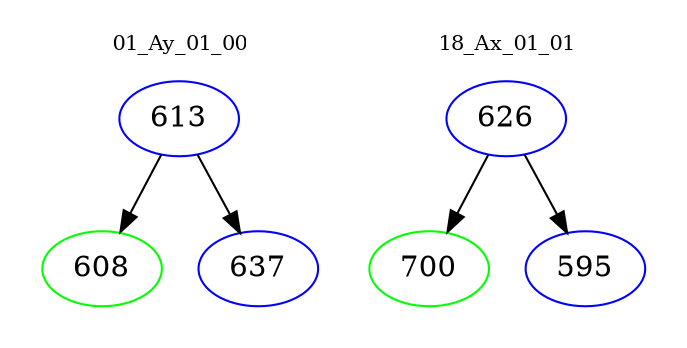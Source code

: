 digraph{
subgraph cluster_0 {
color = white
label = "01_Ay_01_00";
fontsize=10;
T0_613 [label="613", color="blue"]
T0_613 -> T0_608 [color="black"]
T0_608 [label="608", color="green"]
T0_613 -> T0_637 [color="black"]
T0_637 [label="637", color="blue"]
}
subgraph cluster_1 {
color = white
label = "18_Ax_01_01";
fontsize=10;
T1_626 [label="626", color="blue"]
T1_626 -> T1_700 [color="black"]
T1_700 [label="700", color="green"]
T1_626 -> T1_595 [color="black"]
T1_595 [label="595", color="blue"]
}
}
